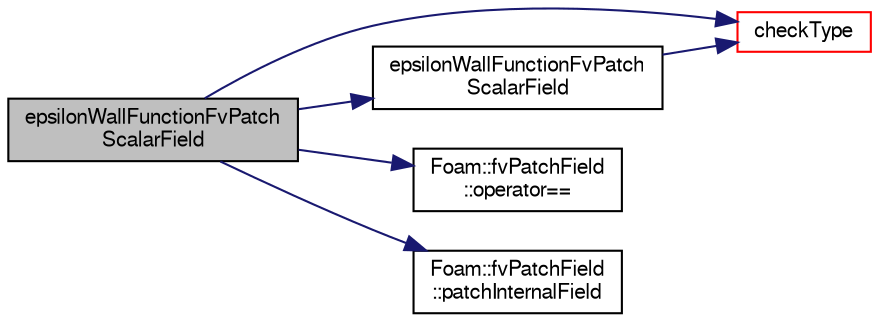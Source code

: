 digraph "epsilonWallFunctionFvPatchScalarField"
{
  bgcolor="transparent";
  edge [fontname="FreeSans",fontsize="10",labelfontname="FreeSans",labelfontsize="10"];
  node [fontname="FreeSans",fontsize="10",shape=record];
  rankdir="LR";
  Node61 [label="epsilonWallFunctionFvPatch\lScalarField",height=0.2,width=0.4,color="black", fillcolor="grey75", style="filled", fontcolor="black"];
  Node61 -> Node62 [color="midnightblue",fontsize="10",style="solid",fontname="FreeSans"];
  Node62 [label="checkType",height=0.2,width=0.4,color="red",URL="$a30682.html#ad72f1118ee25d5a9fcb73f4c5d8ea9d0",tooltip="Check the type of the patch. "];
  Node61 -> Node109 [color="midnightblue",fontsize="10",style="solid",fontname="FreeSans"];
  Node109 [label="epsilonWallFunctionFvPatch\lScalarField",height=0.2,width=0.4,color="black",URL="$a30682.html#a1e757cae06f2376790fd1fd326dd0fca",tooltip="Construct from patch and internal field. "];
  Node109 -> Node62 [color="midnightblue",fontsize="10",style="solid",fontname="FreeSans"];
  Node61 -> Node110 [color="midnightblue",fontsize="10",style="solid",fontname="FreeSans"];
  Node110 [label="Foam::fvPatchField\l::operator==",height=0.2,width=0.4,color="black",URL="$a22354.html#a3798c4d56e6290b68ef3c55d814a11ed"];
  Node61 -> Node111 [color="midnightblue",fontsize="10",style="solid",fontname="FreeSans"];
  Node111 [label="Foam::fvPatchField\l::patchInternalField",height=0.2,width=0.4,color="black",URL="$a22354.html#a3b74a67629ed67899295ec63e8f9ae84",tooltip="Return internal field next to patch as patch field. "];
}
